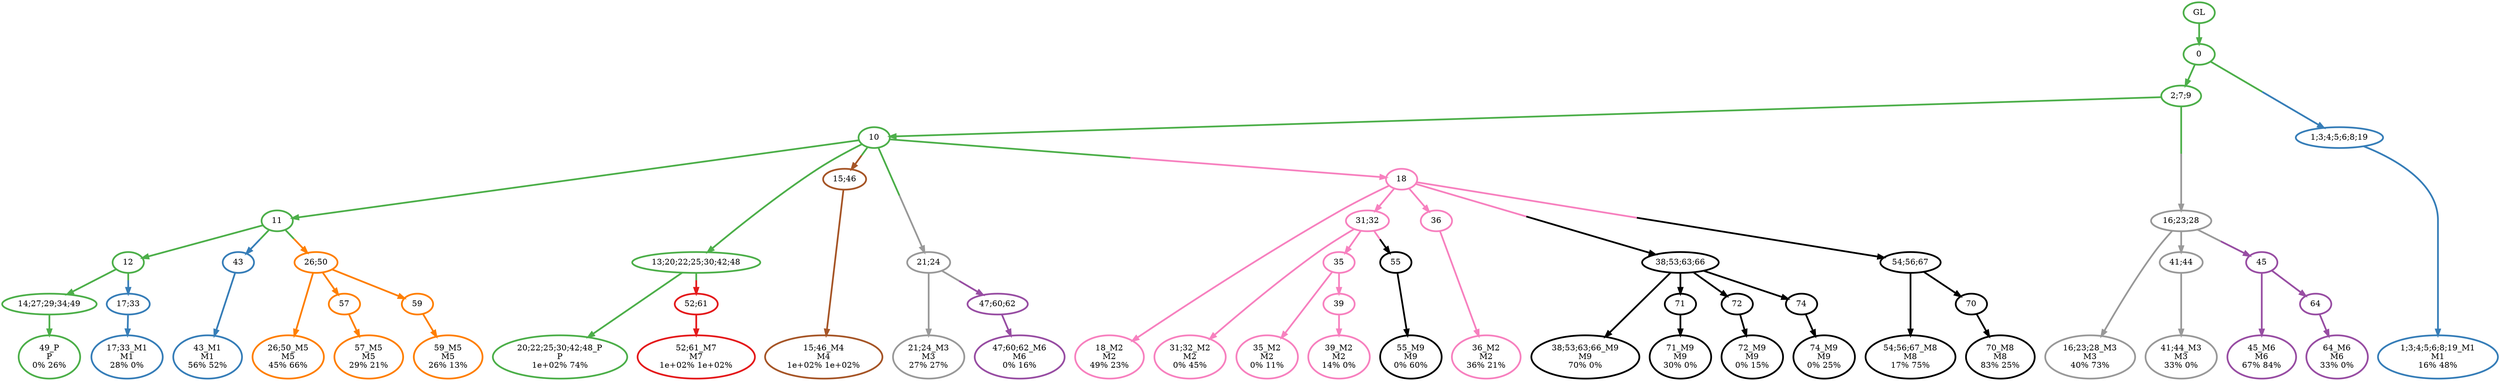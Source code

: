 digraph T {
	{
		rank=same
		54 [penwidth=3,colorscheme=set19,color=3,label="49_P\nP\n0% 26%"]
		52 [penwidth=3,colorscheme=set19,color=3,label="20;22;25;30;42;48_P\nP\n1e+02% 74%"]
		51 [penwidth=3,colorscheme=set19,color=2,label="1;3;4;5;6;8;19_M1\nM1\n16% 48%"]
		50 [penwidth=3,colorscheme=set19,color=2,label="17;33_M1\nM1\n28% 0%"]
		48 [penwidth=3,colorscheme=set19,color=2,label="43_M1\nM1\n56% 52%"]
		47 [penwidth=3,colorscheme=set19,color=8,label="18_M2\nM2\n49% 23%"]
		45 [penwidth=3,colorscheme=set19,color=8,label="31;32_M2\nM2\n0% 45%"]
		43 [penwidth=3,colorscheme=set19,color=8,label="35_M2\nM2\n0% 11%"]
		41 [penwidth=3,colorscheme=set19,color=8,label="39_M2\nM2\n14% 0%"]
		39 [penwidth=3,colorscheme=set19,color=8,label="36_M2\nM2\n36% 21%"]
		38 [penwidth=3,colorscheme=set19,color=9,label="21;24_M3\nM3\n27% 27%"]
		37 [penwidth=3,colorscheme=set19,color=9,label="16;23;28_M3\nM3\n40% 73%"]
		35 [penwidth=3,colorscheme=set19,color=9,label="41;44_M3\nM3\n33% 0%"]
		34 [penwidth=3,colorscheme=set19,color=7,label="15;46_M4\nM4\n1e+02% 1e+02%"]
		33 [penwidth=3,colorscheme=set19,color=5,label="26;50_M5\nM5\n45% 66%"]
		31 [penwidth=3,colorscheme=set19,color=5,label="57_M5\nM5\n29% 21%"]
		29 [penwidth=3,colorscheme=set19,color=5,label="59_M5\nM5\n26% 13%"]
		28 [penwidth=3,colorscheme=set19,color=4,label="47;60;62_M6\nM6\n0% 16%"]
		27 [penwidth=3,colorscheme=set19,color=4,label="45_M6\nM6\n67% 84%"]
		25 [penwidth=3,colorscheme=set19,color=4,label="64_M6\nM6\n33% 0%"]
		24 [penwidth=3,colorscheme=set19,color=1,label="52;61_M7\nM7\n1e+02% 1e+02%"]
		23 [penwidth=3,colorscheme=set19,color=10,label="54;56;67_M8\nM8\n17% 75%"]
		21 [penwidth=3,colorscheme=set19,color=10,label="70_M8\nM8\n83% 25%"]
		20 [penwidth=3,colorscheme=set19,color=10,label="55_M9\nM9\n0% 60%"]
		19 [penwidth=3,colorscheme=set19,color=10,label="38;53;63;66_M9\nM9\n70% 0%"]
		17 [penwidth=3,colorscheme=set19,color=10,label="71_M9\nM9\n30% 0%"]
		15 [penwidth=3,colorscheme=set19,color=10,label="72_M9\nM9\n0% 15%"]
		13 [penwidth=3,colorscheme=set19,color=10,label="74_M9\nM9\n0% 25%"]
	}
	61 [penwidth=3,colorscheme=set19,color=3,label="GL"]
	60 [penwidth=3,colorscheme=set19,color=3,label="0"]
	59 [penwidth=3,colorscheme=set19,color=3,label="2;7;9"]
	58 [penwidth=3,colorscheme=set19,color=3,label="10"]
	57 [penwidth=3,colorscheme=set19,color=3,label="11"]
	56 [penwidth=3,colorscheme=set19,color=3,label="12"]
	55 [penwidth=3,colorscheme=set19,color=3,label="14;27;29;34;49"]
	53 [penwidth=3,colorscheme=set19,color=3,label="13;20;22;25;30;42;48"]
	49 [penwidth=3,colorscheme=set19,color=2,label="43"]
	46 [penwidth=3,colorscheme=set19,color=8,label="31;32"]
	44 [penwidth=3,colorscheme=set19,color=8,label="35"]
	42 [penwidth=3,colorscheme=set19,color=8,label="39"]
	40 [penwidth=3,colorscheme=set19,color=8,label="36"]
	36 [penwidth=3,colorscheme=set19,color=9,label="41;44"]
	32 [penwidth=3,colorscheme=set19,color=5,label="57"]
	30 [penwidth=3,colorscheme=set19,color=5,label="59"]
	26 [penwidth=3,colorscheme=set19,color=4,label="64"]
	22 [penwidth=3,colorscheme=set19,color=10,label="70"]
	18 [penwidth=3,colorscheme=set19,color=10,label="71"]
	16 [penwidth=3,colorscheme=set19,color=10,label="72"]
	14 [penwidth=3,colorscheme=set19,color=10,label="74"]
	12 [penwidth=3,colorscheme=set19,color=4,label="47;60;62"]
	11 [penwidth=3,colorscheme=set19,color=4,label="45"]
	10 [penwidth=3,colorscheme=set19,color=10,label="55"]
	9 [penwidth=3,colorscheme=set19,color=10,label="38;53;63;66"]
	8 [penwidth=3,colorscheme=set19,color=10,label="54;56;67"]
	7 [penwidth=3,colorscheme=set19,color=1,label="52;61"]
	6 [penwidth=3,colorscheme=set19,color=5,label="26;50"]
	5 [penwidth=3,colorscheme=set19,color=7,label="15;46"]
	4 [penwidth=3,colorscheme=set19,color=2,label="17;33"]
	3 [penwidth=3,colorscheme=set19,color=2,label="1;3;4;5;6;8;19"]
	2 [penwidth=3,colorscheme=set19,color=9,label="21;24"]
	1 [penwidth=3,colorscheme=set19,color=9,label="16;23;28"]
	0 [penwidth=3,colorscheme=set19,color=8,label="18"]
	61 -> 60 [penwidth=3,colorscheme=set19,color=3]
	60 -> 59 [penwidth=3,colorscheme=set19,color=3]
	60 -> 3 [penwidth=3,colorscheme=set19,color="3;0.5:2"]
	59 -> 58 [penwidth=3,colorscheme=set19,color=3]
	59 -> 1 [penwidth=3,colorscheme=set19,color="3;0.5:9"]
	58 -> 57 [penwidth=3,colorscheme=set19,color=3]
	58 -> 53 [penwidth=3,colorscheme=set19,color=3]
	58 -> 5 [penwidth=3,colorscheme=set19,color="3;0.5:7"]
	58 -> 2 [penwidth=3,colorscheme=set19,color="3;0.5:9"]
	58 -> 0 [penwidth=3,colorscheme=set19,color="3;0.5:8"]
	57 -> 56 [penwidth=3,colorscheme=set19,color=3]
	57 -> 49 [penwidth=3,colorscheme=set19,color="3;0.5:2"]
	57 -> 6 [penwidth=3,colorscheme=set19,color="3;0.5:5"]
	56 -> 55 [penwidth=3,colorscheme=set19,color=3]
	56 -> 4 [penwidth=3,colorscheme=set19,color="3;0.5:2"]
	55 -> 54 [penwidth=3,colorscheme=set19,color=3]
	53 -> 52 [penwidth=3,colorscheme=set19,color=3]
	53 -> 7 [penwidth=3,colorscheme=set19,color="3;0.5:1"]
	49 -> 48 [penwidth=3,colorscheme=set19,color=2]
	46 -> 45 [penwidth=3,colorscheme=set19,color=8]
	46 -> 44 [penwidth=3,colorscheme=set19,color=8]
	46 -> 10 [penwidth=3,colorscheme=set19,color="8;0.5:10"]
	44 -> 43 [penwidth=3,colorscheme=set19,color=8]
	44 -> 42 [penwidth=3,colorscheme=set19,color=8]
	42 -> 41 [penwidth=3,colorscheme=set19,color=8]
	40 -> 39 [penwidth=3,colorscheme=set19,color=8]
	36 -> 35 [penwidth=3,colorscheme=set19,color=9]
	32 -> 31 [penwidth=3,colorscheme=set19,color=5]
	30 -> 29 [penwidth=3,colorscheme=set19,color=5]
	26 -> 25 [penwidth=3,colorscheme=set19,color=4]
	22 -> 21 [penwidth=3,colorscheme=set19,color=10]
	18 -> 17 [penwidth=3,colorscheme=set19,color=10]
	16 -> 15 [penwidth=3,colorscheme=set19,color=10]
	14 -> 13 [penwidth=3,colorscheme=set19,color=10]
	12 -> 28 [penwidth=3,colorscheme=set19,color=4]
	11 -> 27 [penwidth=3,colorscheme=set19,color=4]
	11 -> 26 [penwidth=3,colorscheme=set19,color=4]
	10 -> 20 [penwidth=3,colorscheme=set19,color=10]
	9 -> 19 [penwidth=3,colorscheme=set19,color=10]
	9 -> 18 [penwidth=3,colorscheme=set19,color=10]
	9 -> 16 [penwidth=3,colorscheme=set19,color=10]
	9 -> 14 [penwidth=3,colorscheme=set19,color=10]
	8 -> 23 [penwidth=3,colorscheme=set19,color=10]
	8 -> 22 [penwidth=3,colorscheme=set19,color=10]
	7 -> 24 [penwidth=3,colorscheme=set19,color=1]
	6 -> 33 [penwidth=3,colorscheme=set19,color=5]
	6 -> 32 [penwidth=3,colorscheme=set19,color=5]
	6 -> 30 [penwidth=3,colorscheme=set19,color=5]
	5 -> 34 [penwidth=3,colorscheme=set19,color=7]
	4 -> 50 [penwidth=3,colorscheme=set19,color=2]
	3 -> 51 [penwidth=3,colorscheme=set19,color=2]
	2 -> 38 [penwidth=3,colorscheme=set19,color=9]
	2 -> 12 [penwidth=3,colorscheme=set19,color="9;0.5:4"]
	1 -> 37 [penwidth=3,colorscheme=set19,color=9]
	1 -> 36 [penwidth=3,colorscheme=set19,color=9]
	1 -> 11 [penwidth=3,colorscheme=set19,color="9;0.5:4"]
	0 -> 47 [penwidth=3,colorscheme=set19,color=8]
	0 -> 46 [penwidth=3,colorscheme=set19,color=8]
	0 -> 40 [penwidth=3,colorscheme=set19,color=8]
	0 -> 9 [penwidth=3,colorscheme=set19,color="8;0.5:10"]
	0 -> 8 [penwidth=3,colorscheme=set19,color="8;0.5:10"]
}
